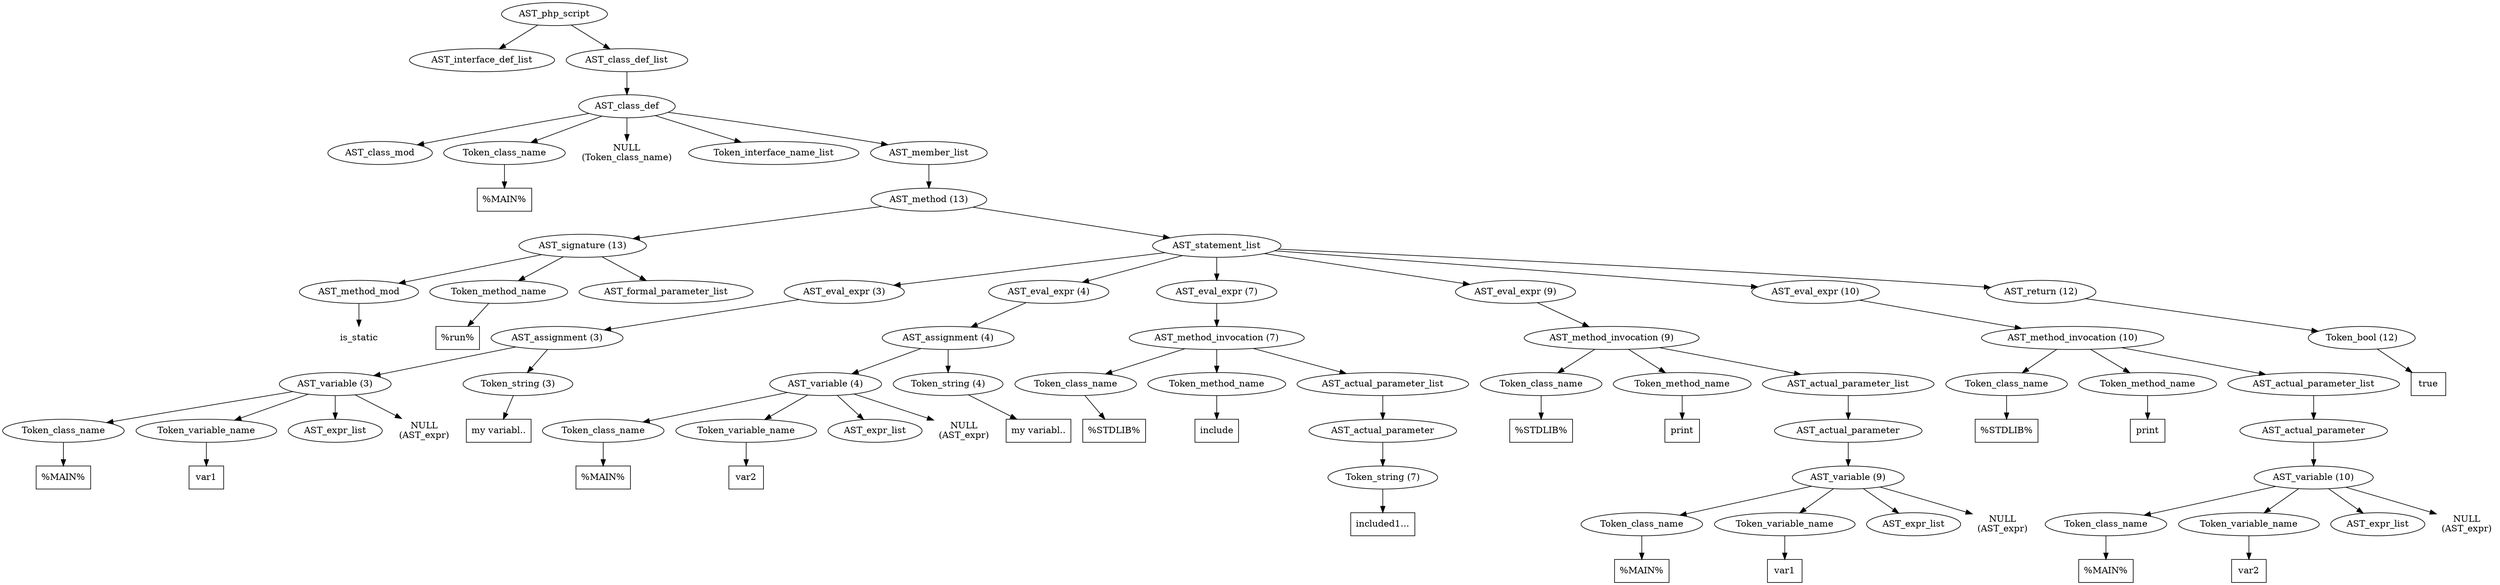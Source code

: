 /*
 * AST in dot format generated by phc -- the PHP compiler
 */

digraph AST {
node_0 [label="AST_php_script"];
node_1 [label="AST_interface_def_list"];
node_2 [label="AST_class_def_list"];
node_3 [label="AST_class_def"];
node_4 [label="AST_class_mod"];
node_5 [label="Token_class_name"];
node_6 [label="%MAIN%", shape=box]
node_5 -> node_6;
node_7 [label="NULL\n(Token_class_name)", shape=plaintext]
node_8 [label="Token_interface_name_list"];
node_9 [label="AST_member_list"];
node_10 [label="AST_method (13)"];
node_11 [label="AST_signature (13)"];
node_12 [label="AST_method_mod"];
node_13 [label="is_static", shape=plaintext]
node_12 -> node_13;
node_14 [label="Token_method_name"];
node_15 [label="%run%", shape=box]
node_14 -> node_15;
node_16 [label="AST_formal_parameter_list"];
node_11 -> node_16;
node_11 -> node_14;
node_11 -> node_12;
node_17 [label="AST_statement_list"];
node_18 [label="AST_eval_expr (3)"];
node_19 [label="AST_assignment (3)"];
node_20 [label="AST_variable (3)"];
node_21 [label="Token_class_name"];
node_22 [label="%MAIN%", shape=box]
node_21 -> node_22;
node_23 [label="Token_variable_name"];
node_24 [label="var1", shape=box]
node_23 -> node_24;
node_25 [label="AST_expr_list"];
node_26 [label="NULL\n(AST_expr)", shape=plaintext]
node_20 -> node_26;
node_20 -> node_25;
node_20 -> node_23;
node_20 -> node_21;
node_27 [label="Token_string (3)"];
node_28 [label="my variabl..", shape=box]
node_27 -> node_28;
node_19 -> node_27;
node_19 -> node_20;
node_18 -> node_19;
node_29 [label="AST_eval_expr (4)"];
node_30 [label="AST_assignment (4)"];
node_31 [label="AST_variable (4)"];
node_32 [label="Token_class_name"];
node_33 [label="%MAIN%", shape=box]
node_32 -> node_33;
node_34 [label="Token_variable_name"];
node_35 [label="var2", shape=box]
node_34 -> node_35;
node_36 [label="AST_expr_list"];
node_37 [label="NULL\n(AST_expr)", shape=plaintext]
node_31 -> node_37;
node_31 -> node_36;
node_31 -> node_34;
node_31 -> node_32;
node_38 [label="Token_string (4)"];
node_39 [label="my variabl..", shape=box]
node_38 -> node_39;
node_30 -> node_38;
node_30 -> node_31;
node_29 -> node_30;
node_40 [label="AST_eval_expr (7)"];
node_41 [label="AST_method_invocation (7)"];
node_42 [label="Token_class_name"];
node_43 [label="%STDLIB%", shape=box]
node_42 -> node_43;
node_44 [label="Token_method_name"];
node_45 [label="include", shape=box]
node_44 -> node_45;
node_46 [label="AST_actual_parameter_list"];
node_47 [label="AST_actual_parameter"];
node_48 [label="Token_string (7)"];
node_49 [label="included1...", shape=box]
node_48 -> node_49;
node_47 -> node_48;
node_46 -> node_47;
node_41 -> node_46;
node_41 -> node_44;
node_41 -> node_42;
node_40 -> node_41;
node_50 [label="AST_eval_expr (9)"];
node_51 [label="AST_method_invocation (9)"];
node_52 [label="Token_class_name"];
node_53 [label="%STDLIB%", shape=box]
node_52 -> node_53;
node_54 [label="Token_method_name"];
node_55 [label="print", shape=box]
node_54 -> node_55;
node_56 [label="AST_actual_parameter_list"];
node_57 [label="AST_actual_parameter"];
node_58 [label="AST_variable (9)"];
node_59 [label="Token_class_name"];
node_60 [label="%MAIN%", shape=box]
node_59 -> node_60;
node_61 [label="Token_variable_name"];
node_62 [label="var1", shape=box]
node_61 -> node_62;
node_63 [label="AST_expr_list"];
node_64 [label="NULL\n(AST_expr)", shape=plaintext]
node_58 -> node_64;
node_58 -> node_63;
node_58 -> node_61;
node_58 -> node_59;
node_57 -> node_58;
node_56 -> node_57;
node_51 -> node_56;
node_51 -> node_54;
node_51 -> node_52;
node_50 -> node_51;
node_65 [label="AST_eval_expr (10)"];
node_66 [label="AST_method_invocation (10)"];
node_67 [label="Token_class_name"];
node_68 [label="%STDLIB%", shape=box]
node_67 -> node_68;
node_69 [label="Token_method_name"];
node_70 [label="print", shape=box]
node_69 -> node_70;
node_71 [label="AST_actual_parameter_list"];
node_72 [label="AST_actual_parameter"];
node_73 [label="AST_variable (10)"];
node_74 [label="Token_class_name"];
node_75 [label="%MAIN%", shape=box]
node_74 -> node_75;
node_76 [label="Token_variable_name"];
node_77 [label="var2", shape=box]
node_76 -> node_77;
node_78 [label="AST_expr_list"];
node_79 [label="NULL\n(AST_expr)", shape=plaintext]
node_73 -> node_79;
node_73 -> node_78;
node_73 -> node_76;
node_73 -> node_74;
node_72 -> node_73;
node_71 -> node_72;
node_66 -> node_71;
node_66 -> node_69;
node_66 -> node_67;
node_65 -> node_66;
node_80 [label="AST_return (12)"];
node_81 [label="Token_bool (12)"];
node_82 [label="true", shape=box]
node_81 -> node_82;
node_80 -> node_81;
node_17 -> node_80;
node_17 -> node_65;
node_17 -> node_50;
node_17 -> node_40;
node_17 -> node_29;
node_17 -> node_18;
node_10 -> node_17;
node_10 -> node_11;
node_9 -> node_10;
node_3 -> node_9;
node_3 -> node_8;
node_3 -> node_7;
node_3 -> node_5;
node_3 -> node_4;
node_2 -> node_3;
node_0 -> node_2;
node_0 -> node_1;
}
